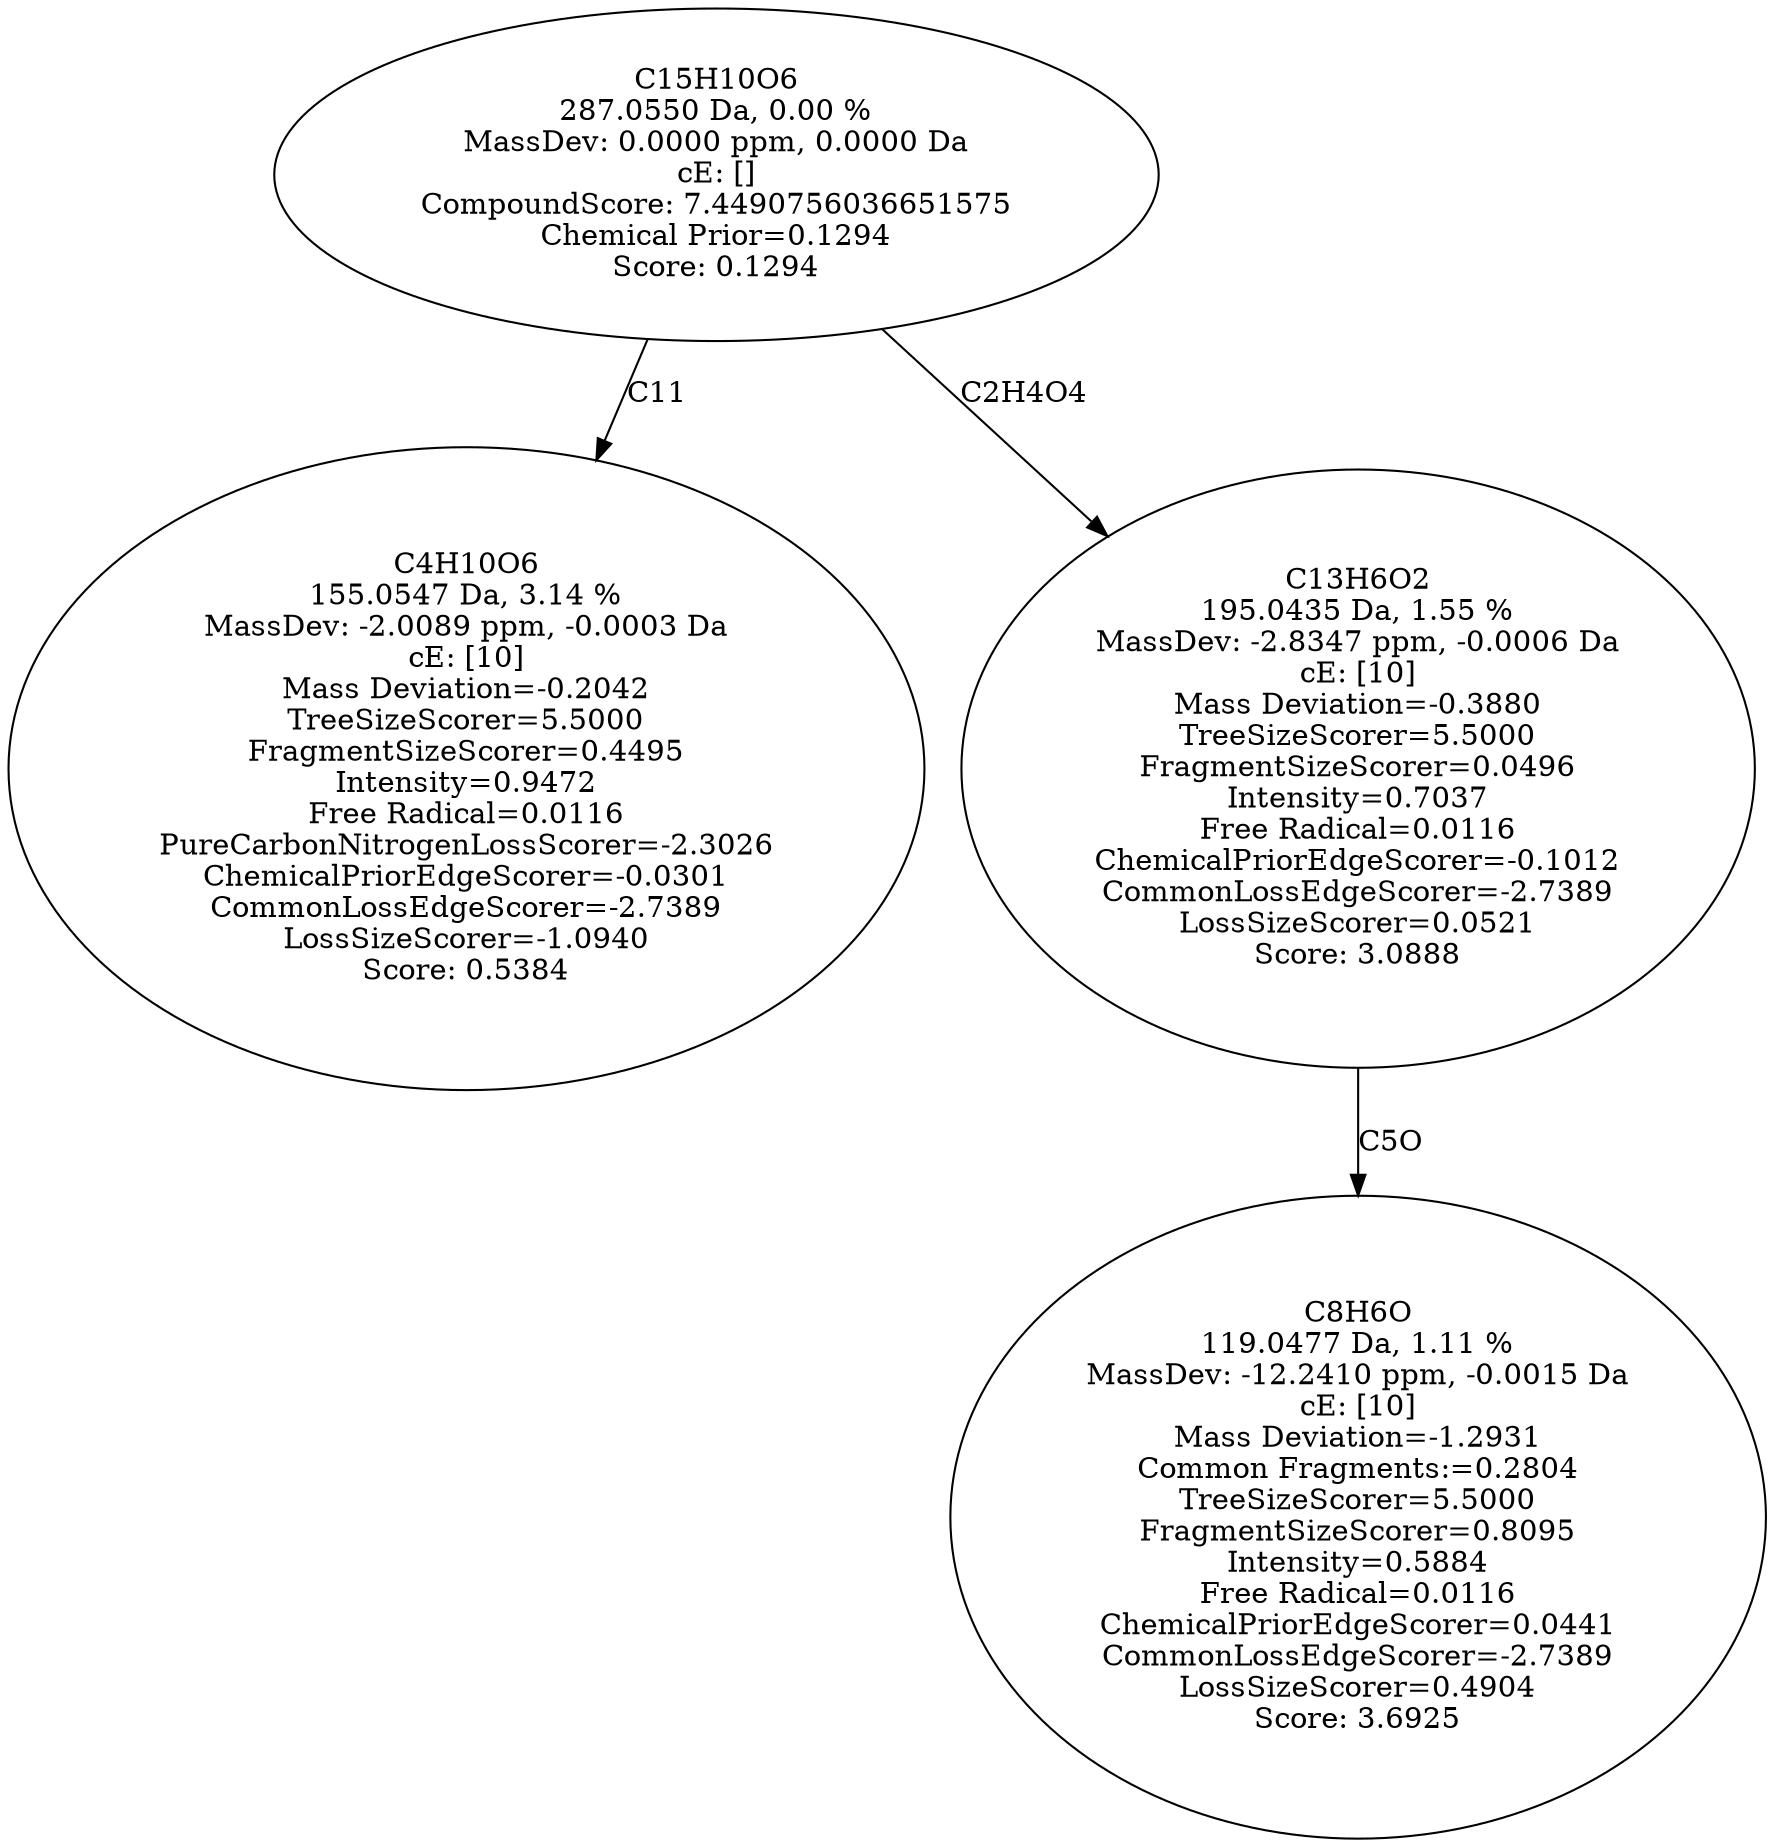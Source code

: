 strict digraph {
v1 [label="C4H10O6\n155.0547 Da, 3.14 %\nMassDev: -2.0089 ppm, -0.0003 Da\ncE: [10]\nMass Deviation=-0.2042\nTreeSizeScorer=5.5000\nFragmentSizeScorer=0.4495\nIntensity=0.9472\nFree Radical=0.0116\nPureCarbonNitrogenLossScorer=-2.3026\nChemicalPriorEdgeScorer=-0.0301\nCommonLossEdgeScorer=-2.7389\nLossSizeScorer=-1.0940\nScore: 0.5384"];
v2 [label="C8H6O\n119.0477 Da, 1.11 %\nMassDev: -12.2410 ppm, -0.0015 Da\ncE: [10]\nMass Deviation=-1.2931\nCommon Fragments:=0.2804\nTreeSizeScorer=5.5000\nFragmentSizeScorer=0.8095\nIntensity=0.5884\nFree Radical=0.0116\nChemicalPriorEdgeScorer=0.0441\nCommonLossEdgeScorer=-2.7389\nLossSizeScorer=0.4904\nScore: 3.6925"];
v3 [label="C13H6O2\n195.0435 Da, 1.55 %\nMassDev: -2.8347 ppm, -0.0006 Da\ncE: [10]\nMass Deviation=-0.3880\nTreeSizeScorer=5.5000\nFragmentSizeScorer=0.0496\nIntensity=0.7037\nFree Radical=0.0116\nChemicalPriorEdgeScorer=-0.1012\nCommonLossEdgeScorer=-2.7389\nLossSizeScorer=0.0521\nScore: 3.0888"];
v4 [label="C15H10O6\n287.0550 Da, 0.00 %\nMassDev: 0.0000 ppm, 0.0000 Da\ncE: []\nCompoundScore: 7.4490756036651575\nChemical Prior=0.1294\nScore: 0.1294"];
v4 -> v1 [label="C11"];
v3 -> v2 [label="C5O"];
v4 -> v3 [label="C2H4O4"];
}